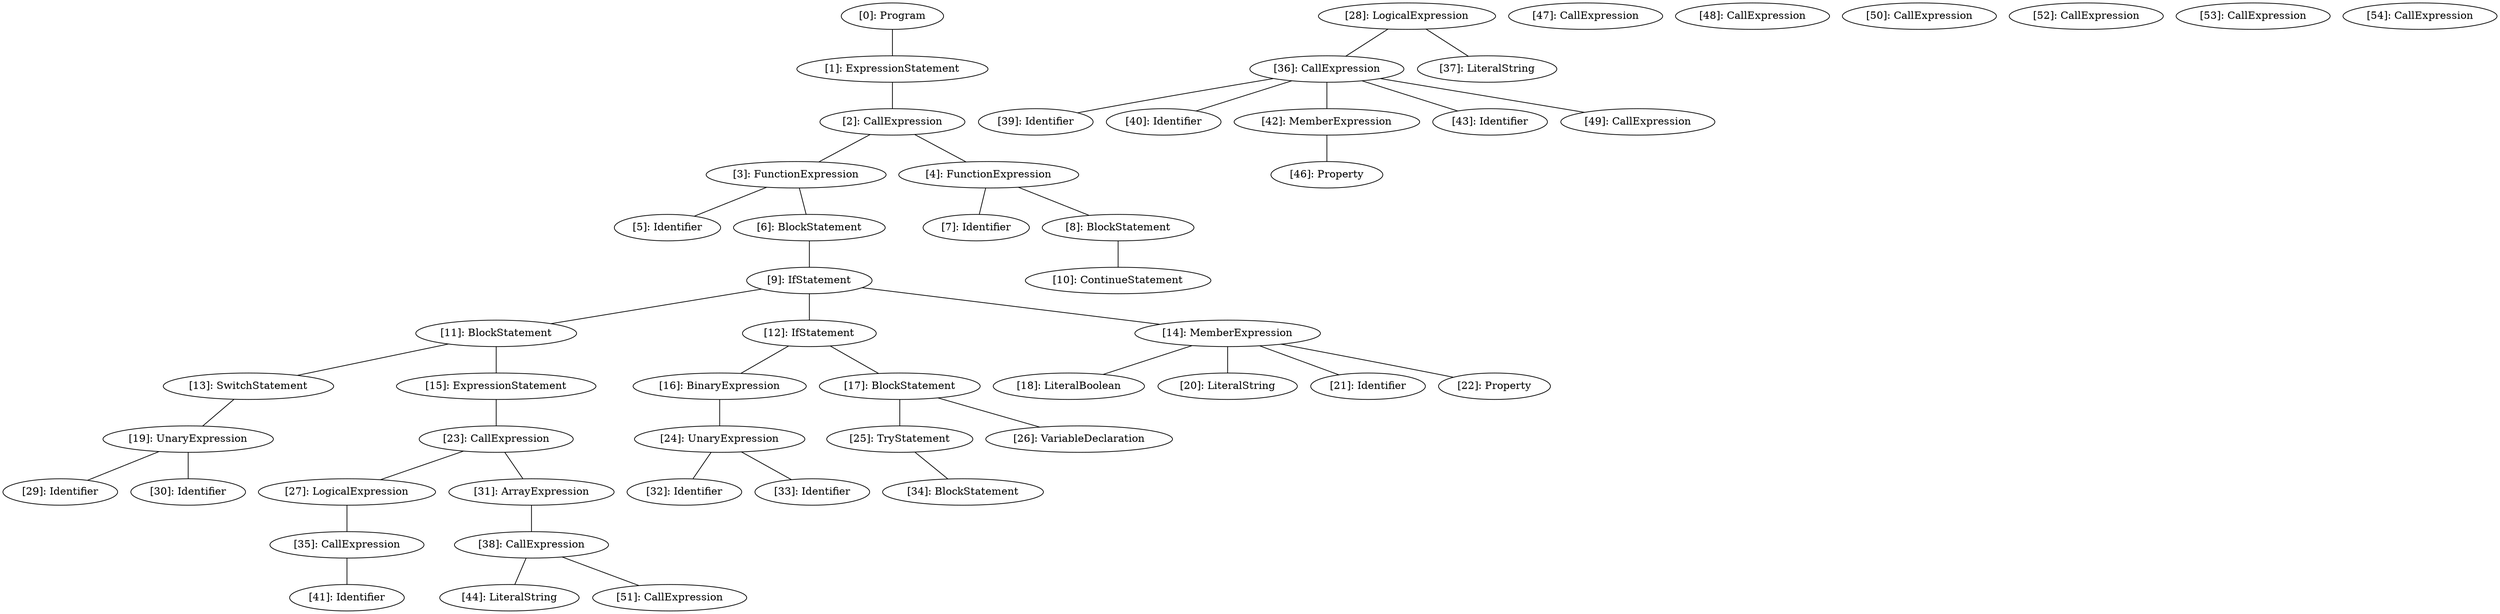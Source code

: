 // Result
graph {
	0 [label="[0]: Program"]
	1 [label="[1]: ExpressionStatement"]
	2 [label="[2]: CallExpression"]
	3 [label="[3]: FunctionExpression"]
	4 [label="[4]: FunctionExpression"]
	5 [label="[5]: Identifier"]
	6 [label="[6]: BlockStatement"]
	7 [label="[7]: Identifier"]
	8 [label="[8]: BlockStatement"]
	9 [label="[9]: IfStatement"]
	10 [label="[10]: ContinueStatement"]
	11 [label="[11]: BlockStatement"]
	12 [label="[12]: IfStatement"]
	13 [label="[13]: SwitchStatement"]
	14 [label="[14]: MemberExpression"]
	15 [label="[15]: ExpressionStatement"]
	16 [label="[16]: BinaryExpression"]
	17 [label="[17]: BlockStatement"]
	18 [label="[18]: LiteralBoolean"]
	19 [label="[19]: UnaryExpression"]
	20 [label="[20]: LiteralString"]
	21 [label="[21]: Identifier"]
	22 [label="[22]: Property"]
	23 [label="[23]: CallExpression"]
	24 [label="[24]: UnaryExpression"]
	25 [label="[25]: TryStatement"]
	26 [label="[26]: VariableDeclaration"]
	27 [label="[27]: LogicalExpression"]
	28 [label="[28]: LogicalExpression"]
	29 [label="[29]: Identifier"]
	30 [label="[30]: Identifier"]
	31 [label="[31]: ArrayExpression"]
	32 [label="[32]: Identifier"]
	33 [label="[33]: Identifier"]
	34 [label="[34]: BlockStatement"]
	35 [label="[35]: CallExpression"]
	36 [label="[36]: CallExpression"]
	37 [label="[37]: LiteralString"]
	38 [label="[38]: CallExpression"]
	39 [label="[39]: Identifier"]
	40 [label="[40]: Identifier"]
	41 [label="[41]: Identifier"]
	42 [label="[42]: MemberExpression"]
	43 [label="[43]: Identifier"]
	44 [label="[44]: LiteralString"]
	46 [label="[46]: Property"]
	47 [label="[47]: CallExpression"]
	48 [label="[48]: CallExpression"]
	49 [label="[49]: CallExpression"]
	50 [label="[50]: CallExpression"]
	51 [label="[51]: CallExpression"]
	52 [label="[52]: CallExpression"]
	53 [label="[53]: CallExpression"]
	54 [label="[54]: CallExpression"]
	0 -- 1
	1 -- 2
	2 -- 3
	2 -- 4
	3 -- 5
	3 -- 6
	4 -- 7
	4 -- 8
	6 -- 9
	8 -- 10
	9 -- 11
	9 -- 12
	9 -- 14
	11 -- 13
	11 -- 15
	12 -- 16
	12 -- 17
	13 -- 19
	14 -- 18
	14 -- 20
	14 -- 21
	14 -- 22
	15 -- 23
	16 -- 24
	17 -- 25
	17 -- 26
	19 -- 29
	19 -- 30
	23 -- 27
	23 -- 31
	24 -- 32
	24 -- 33
	25 -- 34
	27 -- 35
	28 -- 36
	28 -- 37
	31 -- 38
	35 -- 41
	36 -- 39
	36 -- 40
	36 -- 42
	36 -- 43
	36 -- 49
	38 -- 44
	38 -- 51
	42 -- 46
}
